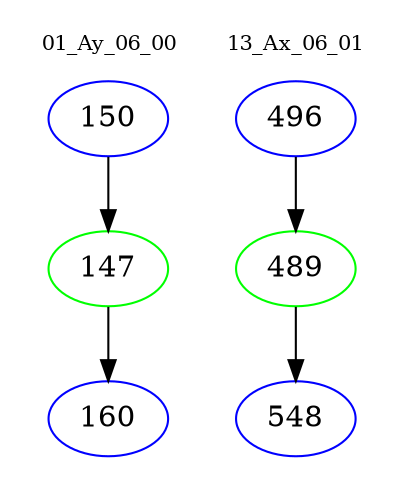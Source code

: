 digraph{
subgraph cluster_0 {
color = white
label = "01_Ay_06_00";
fontsize=10;
T0_150 [label="150", color="blue"]
T0_150 -> T0_147 [color="black"]
T0_147 [label="147", color="green"]
T0_147 -> T0_160 [color="black"]
T0_160 [label="160", color="blue"]
}
subgraph cluster_1 {
color = white
label = "13_Ax_06_01";
fontsize=10;
T1_496 [label="496", color="blue"]
T1_496 -> T1_489 [color="black"]
T1_489 [label="489", color="green"]
T1_489 -> T1_548 [color="black"]
T1_548 [label="548", color="blue"]
}
}
